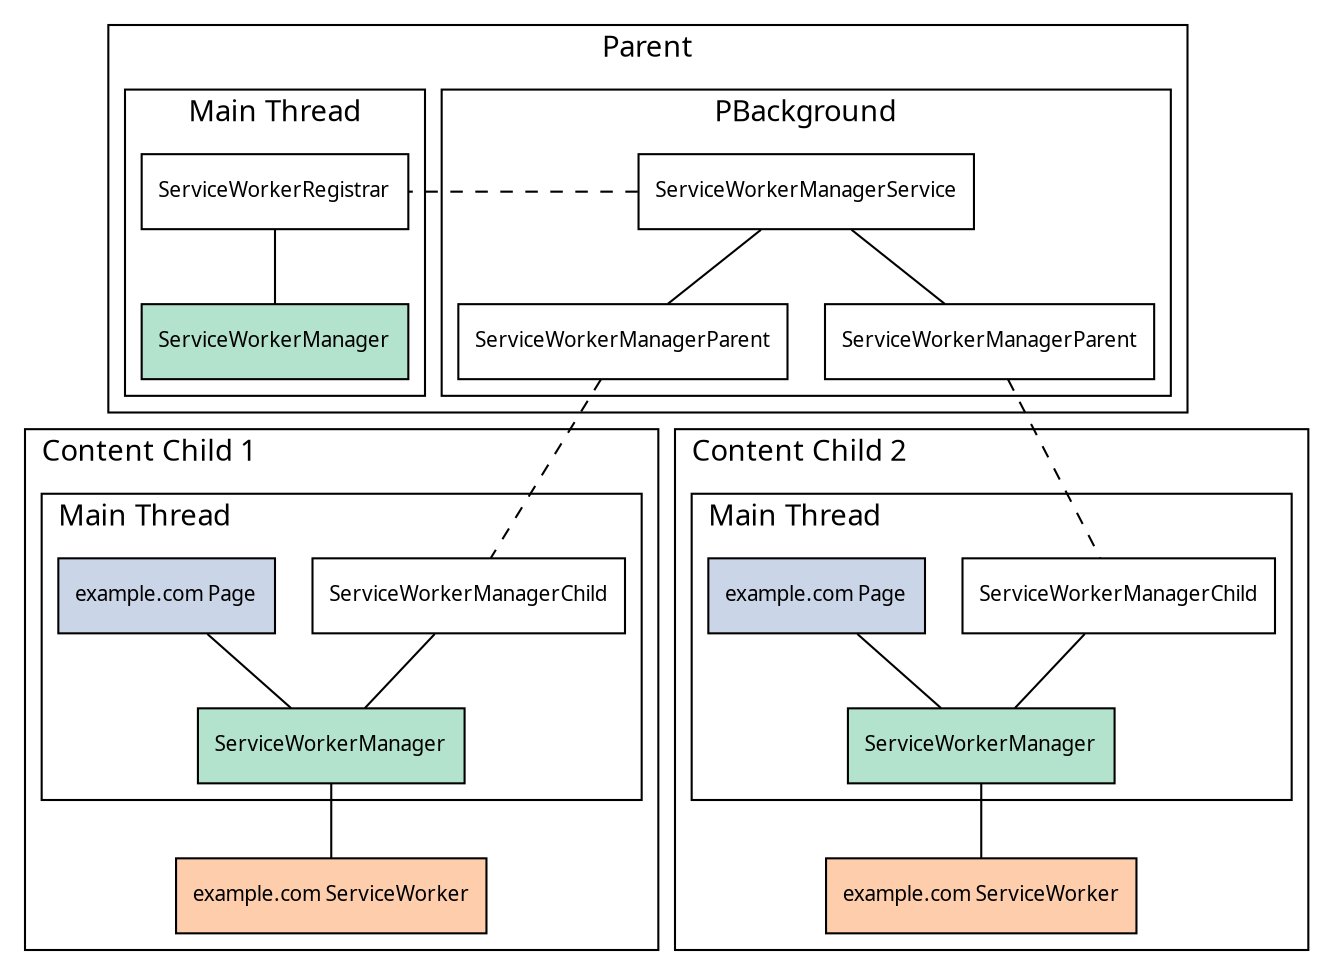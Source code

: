 digraph G {
  newrank = true;
  rankdir = "TD";
  fontname = "Sans-Serif";
  splines = spline;

  node [shape=box, fontname="Sans-Serif", fontsize=10, colorscheme=pastel28];
  edge [dir=none]

  subgraph cluster_parent {
    label = "Parent";

    subgraph cluster_p_background {
        label = "PBackground";
        SWMS [label="ServiceWorkerManagerService"];
        SWM1P [label="ServiceWorkerManagerParent"];
        SWM2P [label="ServiceWorkerManagerParent"];
        SWMS -> SWM1P;
        SWMS -> SWM2P;
    }

    subgraph cluster_p_mainthread {
        label = "Main Thread";
        SWMPP [label="ServiceWorkerManager", style=filled, fillcolor=1];
        SWR [label="ServiceWorkerRegistrar"];
        SWR -> SWMPP;
    }
  }

  subgraph cluster_child1 {
    label = "Content Child 1";
    labeljust = l;

    subgraph cluster_child1_mainthread {
        label = "Main Thread";
        SWM1C [label="ServiceWorkerManagerChild"];
        SWM1 [label="ServiceWorkerManager", style=filled, fillcolor=1];
        EP1 [label="example.com Page", style=filled, fillcolor=3];
        SWM1C -> SWM1;
    }

    ESW1 [label="example.com ServiceWorker", style=filled, fillcolor=2];

    SWM1 -> ESW1;
    EP1 -> SWM1;
  }

  subgraph cluster_child2 {
    label = "Content Child 2";
    labeljust = l;

    subgraph cluster_child2_mainthread {
        label = "Main Thread"
        SWM2C [label="ServiceWorkerManagerChild"];
        SWM2 [label="ServiceWorkerManager", style=filled, fillcolor=1];
        EP2 [label="example.com Page", style=filled, fillcolor=3];
        SWM2C -> SWM2;
    }

    ESW2 [label="example.com ServiceWorker", style=filled, fillcolor=2];
    SWM2 -> ESW2;
    EP2 -> SWM2;
  }

  edge [style=dashed];
  SWMS -> SWR [weight=0];

  SWM2P -> SWM2C;
  SWM1P -> SWM1C;

  { rank=same; SWMS SWR }
}
